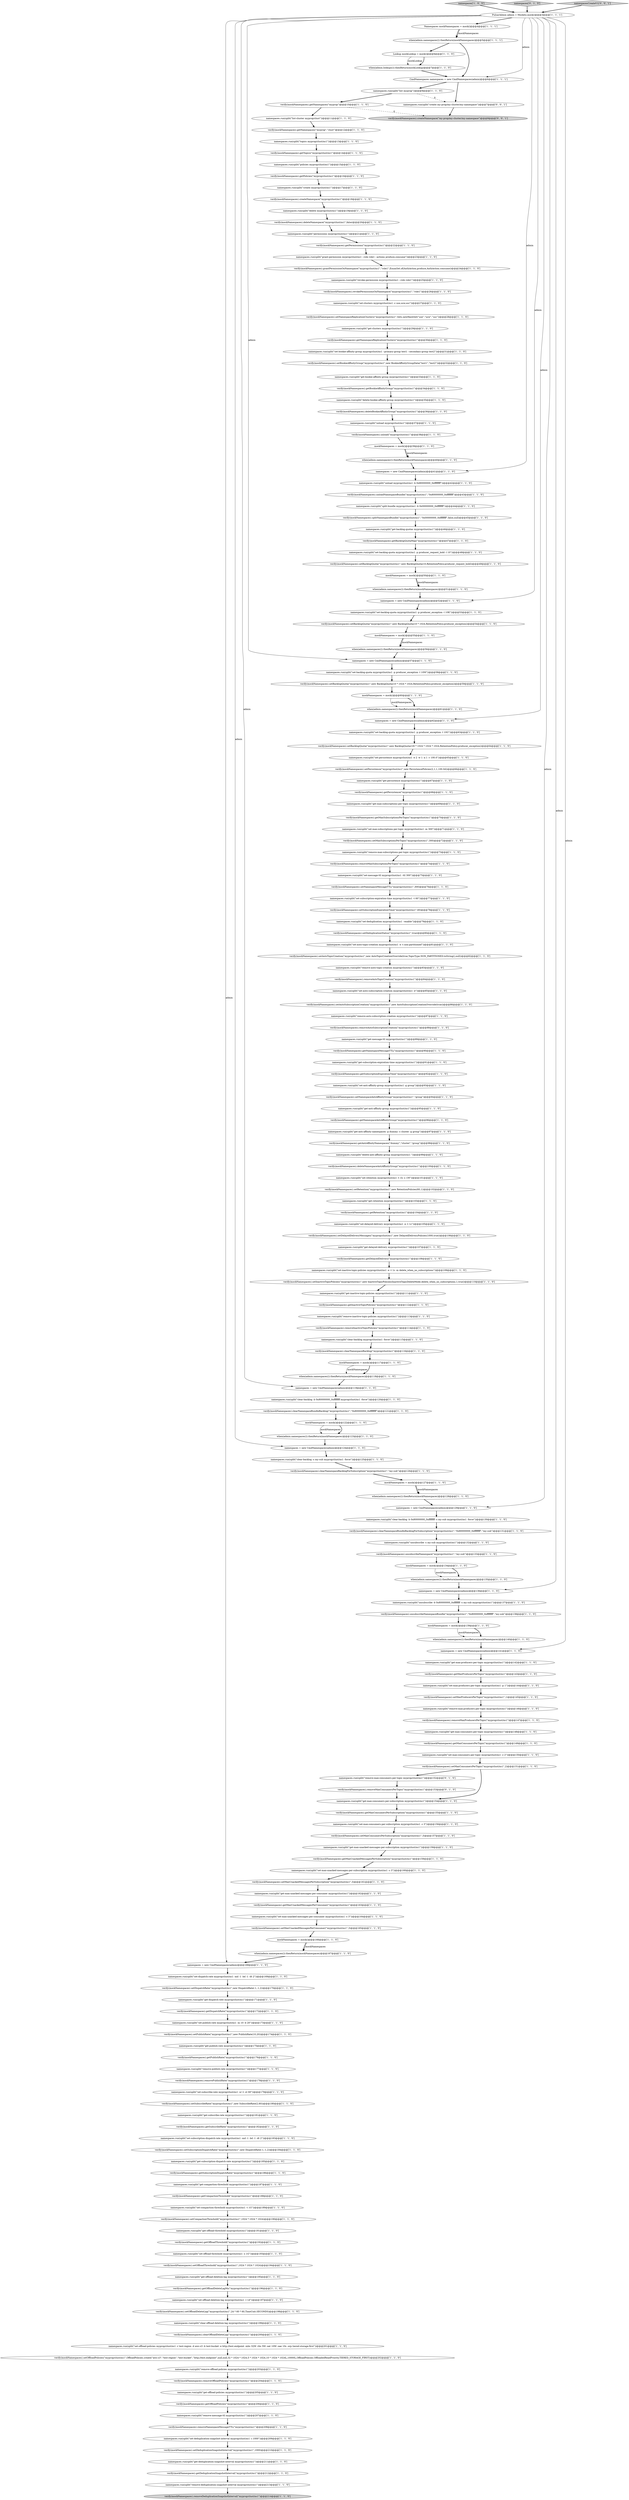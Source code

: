 digraph {
43 [style = filled, label = "verify(mockNamespaces).clearNamespaceBacklog(\"myprop/clust/ns1\")@@@116@@@['1', '1', '0']", fillcolor = white, shape = ellipse image = "AAA0AAABBB1BBB"];
77 [style = filled, label = "verify(mockNamespaces).getPublishRate(\"myprop/clust/ns1\")@@@176@@@['1', '1', '0']", fillcolor = white, shape = ellipse image = "AAA0AAABBB1BBB"];
22 [style = filled, label = "namespaces.run(split(\"get-message-ttl myprop/clust/ns1\"))@@@89@@@['1', '1', '0']", fillcolor = white, shape = ellipse image = "AAA0AAABBB1BBB"];
206 [style = filled, label = "when(admin.namespaces()).thenReturn(mockNamespaces)@@@40@@@['1', '1', '0']", fillcolor = white, shape = ellipse image = "AAA0AAABBB1BBB"];
190 [style = filled, label = "verify(mockNamespaces).setCompactionThreshold(\"myprop/clust/ns1\",1024 * 1024 * 1024)@@@190@@@['1', '1', '0']", fillcolor = white, shape = ellipse image = "AAA0AAABBB1BBB"];
163 [style = filled, label = "verify(mockNamespaces).removeMaxSubscriptionsPerTopic(\"myprop/clust/ns1\")@@@74@@@['1', '1', '0']", fillcolor = white, shape = ellipse image = "AAA0AAABBB1BBB"];
192 [style = filled, label = "verify(mockNamespaces).setSubscribeRate(\"myprop/clust/ns1\",new SubscribeRate(2,60))@@@180@@@['1', '1', '0']", fillcolor = white, shape = ellipse image = "AAA0AAABBB1BBB"];
198 [style = filled, label = "namespaces.run(split(\"unsubscribe -b 0x80000000_0xffffffff -s my-sub myprop/clust/ns1\"))@@@137@@@['1', '1', '0']", fillcolor = white, shape = ellipse image = "AAA0AAABBB1BBB"];
48 [style = filled, label = "verify(mockNamespaces).setMaxConsumersPerTopic(\"myprop/clust/ns1\",2)@@@151@@@['1', '1', '0']", fillcolor = white, shape = ellipse image = "AAA0AAABBB1BBB"];
64 [style = filled, label = "namespaces.run(split(\"set-backlog-quota myprop/clust/ns1 -p producer_exception -l 10G\"))@@@63@@@['1', '1', '0']", fillcolor = white, shape = ellipse image = "AAA0AAABBB1BBB"];
39 [style = filled, label = "namespaces.run(split(\"get-delayed-delivery myprop/clust/ns1\"))@@@107@@@['1', '1', '0']", fillcolor = white, shape = ellipse image = "AAA0AAABBB1BBB"];
91 [style = filled, label = "verify(mockNamespaces).revokePermissionsOnNamespace(\"myprop/clust/ns1\",\"role1\")@@@26@@@['1', '1', '0']", fillcolor = white, shape = ellipse image = "AAA0AAABBB1BBB"];
176 [style = filled, label = "verify(mockNamespaces).setMaxProducersPerTopic(\"myprop/clust/ns1\",1)@@@145@@@['1', '1', '0']", fillcolor = white, shape = ellipse image = "AAA0AAABBB1BBB"];
215 [style = filled, label = "namespaces.run(split(\"create my-prop/my-cluster/my-namespace\"))@@@7@@@['0', '0', '1']", fillcolor = white, shape = ellipse image = "AAA0AAABBB3BBB"];
7 [style = filled, label = "verify(mockNamespaces).getMaxSubscriptionsPerTopic(\"myprop/clust/ns1\")@@@70@@@['1', '1', '0']", fillcolor = white, shape = ellipse image = "AAA0AAABBB1BBB"];
182 [style = filled, label = "verify(mockNamespaces).setMaxSubscriptionsPerTopic(\"myprop/clust/ns1\",300)@@@72@@@['1', '1', '0']", fillcolor = white, shape = ellipse image = "AAA0AAABBB1BBB"];
212 [style = filled, label = "namespaces.run(split(\"remove-max-consumers-per-topic myprop/clust/ns1\"))@@@152@@@['0', '1', '0']", fillcolor = white, shape = ellipse image = "AAA1AAABBB2BBB"];
17 [style = filled, label = "mockNamespaces = mock()@@@134@@@['1', '1', '0']", fillcolor = white, shape = ellipse image = "AAA0AAABBB1BBB"];
24 [style = filled, label = "verify(mockNamespaces).setBacklogQuota(\"myprop/clust/ns1\",new BacklogQuota(10 * 1024 * 1024,RetentionPolicy.producer_exception))@@@59@@@['1', '1', '0']", fillcolor = white, shape = ellipse image = "AAA0AAABBB1BBB"];
121 [style = filled, label = "namespaces.run(split(\"set-max-unacked-messages-per-subscription myprop/clust/ns1 -c 3\"))@@@160@@@['1', '1', '0']", fillcolor = white, shape = ellipse image = "AAA0AAABBB1BBB"];
185 [style = filled, label = "mockNamespaces = mock()@@@127@@@['1', '1', '0']", fillcolor = white, shape = ellipse image = "AAA0AAABBB1BBB"];
143 [style = filled, label = "verify(mockNamespaces).setMaxUnackedMessagesPerSubscription(\"myprop/clust/ns1\",3)@@@161@@@['1', '1', '0']", fillcolor = white, shape = ellipse image = "AAA0AAABBB1BBB"];
178 [style = filled, label = "verify(mockNamespaces).setDeduplicationStatus(\"myprop/clust/ns1\",true)@@@80@@@['1', '1', '0']", fillcolor = white, shape = ellipse image = "AAA0AAABBB1BBB"];
194 [style = filled, label = "namespaces.run(split(\"permissions myprop/clust/ns1\"))@@@21@@@['1', '1', '0']", fillcolor = white, shape = ellipse image = "AAA0AAABBB1BBB"];
33 [style = filled, label = "namespaces.run(split(\"set-backlog-quota myprop/clust/ns1 -p producer_exception -l 10M\"))@@@58@@@['1', '1', '0']", fillcolor = white, shape = ellipse image = "AAA0AAABBB1BBB"];
110 [style = filled, label = "verify(mockNamespaces).clearNamespaceBundleBacklogForSubscription(\"myprop/clust/ns1\",\"0x80000000_0xffffffff\",\"my-sub\")@@@131@@@['1', '1', '0']", fillcolor = white, shape = ellipse image = "AAA0AAABBB1BBB"];
102 [style = filled, label = "verify(mockNamespaces).getNamespaceMessageTTL(\"myprop/clust/ns1\")@@@90@@@['1', '1', '0']", fillcolor = white, shape = ellipse image = "AAA0AAABBB1BBB"];
208 [style = filled, label = "namespaces.run(split(\"get-deduplication-snapshot-interval myprop/clust/ns1\"))@@@211@@@['1', '1', '0']", fillcolor = white, shape = ellipse image = "AAA0AAABBB1BBB"];
44 [style = filled, label = "verify(mockNamespaces).getRetention(\"myprop/clust/ns1\")@@@104@@@['1', '1', '0']", fillcolor = white, shape = ellipse image = "AAA0AAABBB1BBB"];
81 [style = filled, label = "namespaces.run(split(\"set-persistence myprop/clust/ns1 -e 2 -w 1 -a 1 -r 100.0\"))@@@65@@@['1', '1', '0']", fillcolor = white, shape = ellipse image = "AAA0AAABBB1BBB"];
5 [style = filled, label = "namespaces.run(split(\"set-offload-deletion-lag myprop/clust/ns1 -l 1d\"))@@@197@@@['1', '1', '0']", fillcolor = white, shape = ellipse image = "AAA0AAABBB1BBB"];
106 [style = filled, label = "verify(mockNamespaces).setOffloadDeleteLag(\"myprop/clust/ns1\",24 * 60 * 60,TimeUnit.SECONDS)@@@198@@@['1', '1', '0']", fillcolor = white, shape = ellipse image = "AAA0AAABBB1BBB"];
130 [style = filled, label = "namespaces.run(split(\"remove-offload-policies myprop/clust/ns1\"))@@@203@@@['1', '1', '0']", fillcolor = white, shape = ellipse image = "AAA0AAABBB1BBB"];
115 [style = filled, label = "namespaces.run(split(\"get-max-unacked-messages-per-consumer myprop/clust/ns1\"))@@@162@@@['1', '1', '0']", fillcolor = white, shape = ellipse image = "AAA0AAABBB1BBB"];
135 [style = filled, label = "namespaces.run(split(\"get-max-consumers-per-subscription myprop/clust/ns1\"))@@@154@@@['1', '1', '0']", fillcolor = white, shape = ellipse image = "AAA0AAABBB1BBB"];
124 [style = filled, label = "namespaces.run(split(\"get-bookie-affinity-group myprop/clust/ns1\"))@@@33@@@['1', '1', '0']", fillcolor = white, shape = ellipse image = "AAA0AAABBB1BBB"];
92 [style = filled, label = "namespaces.run(split(\"remove-max-subscriptions-per-topic myprop/clust/ns1\"))@@@73@@@['1', '1', '0']", fillcolor = white, shape = ellipse image = "AAA0AAABBB1BBB"];
113 [style = filled, label = "namespaces.run(split(\"delete-anti-affinity-group myprop/clust/ns1 \"))@@@99@@@['1', '1', '0']", fillcolor = white, shape = ellipse image = "AAA0AAABBB1BBB"];
111 [style = filled, label = "verify(mockNamespaces).setDelayedDeliveryMessages(\"myprop/clust/ns1\",new DelayedDeliveryPolicies(1000,true))@@@106@@@['1', '1', '0']", fillcolor = white, shape = ellipse image = "AAA0AAABBB1BBB"];
128 [style = filled, label = "namespaces.run(split(\"set-offload-threshold myprop/clust/ns1 -s 1G\"))@@@193@@@['1', '1', '0']", fillcolor = white, shape = ellipse image = "AAA0AAABBB1BBB"];
168 [style = filled, label = "verify(mockNamespaces).getOffloadDeleteLagMs(\"myprop/clust/ns1\")@@@196@@@['1', '1', '0']", fillcolor = white, shape = ellipse image = "AAA0AAABBB1BBB"];
23 [style = filled, label = "namespaces = new CmdNamespaces(admin)@@@168@@@['1', '1', '0']", fillcolor = white, shape = ellipse image = "AAA0AAABBB1BBB"];
88 [style = filled, label = "namespaces.run(split(\"list myprop\"))@@@9@@@['1', '1', '0']", fillcolor = white, shape = ellipse image = "AAA0AAABBB1BBB"];
103 [style = filled, label = "verify(mockNamespaces).setDeduplicationSnapshotInterval(\"myprop/clust/ns1\",1000)@@@210@@@['1', '1', '0']", fillcolor = white, shape = ellipse image = "AAA0AAABBB1BBB"];
99 [style = filled, label = "namespaces.run(split(\"get-offload-threshold myprop/clust/ns1\"))@@@191@@@['1', '1', '0']", fillcolor = white, shape = ellipse image = "AAA0AAABBB1BBB"];
95 [style = filled, label = "namespaces.run(split(\"set-max-consumers-per-topic myprop/clust/ns1 -c 2\"))@@@150@@@['1', '1', '0']", fillcolor = white, shape = ellipse image = "AAA0AAABBB1BBB"];
62 [style = filled, label = "when(admin.namespaces()).thenReturn(mockNamespaces)@@@128@@@['1', '1', '0']", fillcolor = white, shape = ellipse image = "AAA0AAABBB1BBB"];
203 [style = filled, label = "namespaces['1', '0', '0']", fillcolor = lightgray, shape = diamond image = "AAA0AAABBB1BBB"];
151 [style = filled, label = "when(admin.namespaces()).thenReturn(mockNamespaces)@@@135@@@['1', '1', '0']", fillcolor = white, shape = ellipse image = "AAA0AAABBB1BBB"];
67 [style = filled, label = "namespaces.run(split(\"get-publish-rate myprop/clust/ns1\"))@@@175@@@['1', '1', '0']", fillcolor = white, shape = ellipse image = "AAA0AAABBB1BBB"];
34 [style = filled, label = "mockNamespaces = mock()@@@166@@@['1', '1', '0']", fillcolor = white, shape = ellipse image = "AAA0AAABBB1BBB"];
97 [style = filled, label = "namespaces.run(split(\"list-cluster myprop/clust\"))@@@11@@@['1', '1', '0']", fillcolor = white, shape = ellipse image = "AAA0AAABBB1BBB"];
193 [style = filled, label = "when(admin.namespaces()).thenReturn(mockNamespaces)@@@5@@@['1', '1', '1']", fillcolor = white, shape = ellipse image = "AAA0AAABBB1BBB"];
166 [style = filled, label = "namespaces.run(split(\"clear-backlog -s my-sub myprop/clust/ns1 -force\"))@@@125@@@['1', '1', '0']", fillcolor = white, shape = ellipse image = "AAA0AAABBB1BBB"];
184 [style = filled, label = "namespaces = new CmdNamespaces(admin)@@@136@@@['1', '1', '0']", fillcolor = white, shape = ellipse image = "AAA0AAABBB1BBB"];
112 [style = filled, label = "verify(mockNamespaces).getMaxConsumersPerSubscription(\"myprop/clust/ns1\")@@@155@@@['1', '1', '0']", fillcolor = white, shape = ellipse image = "AAA0AAABBB1BBB"];
164 [style = filled, label = "mockNamespaces = mock()@@@55@@@['1', '1', '0']", fillcolor = white, shape = ellipse image = "AAA0AAABBB1BBB"];
139 [style = filled, label = "namespaces = new CmdNamespaces(admin)@@@62@@@['1', '1', '0']", fillcolor = white, shape = ellipse image = "AAA0AAABBB1BBB"];
26 [style = filled, label = "namespaces.run(split(\"set-compaction-threshold myprop/clust/ns1 -t 1G\"))@@@189@@@['1', '1', '0']", fillcolor = white, shape = ellipse image = "AAA0AAABBB1BBB"];
156 [style = filled, label = "namespaces.run(split(\"remove-auto-topic-creation myprop/clust/ns1\"))@@@83@@@['1', '1', '0']", fillcolor = white, shape = ellipse image = "AAA0AAABBB1BBB"];
183 [style = filled, label = "verify(mockNamespaces).getSubscriptionDispatchRate(\"myprop/clust/ns1\")@@@186@@@['1', '1', '0']", fillcolor = white, shape = ellipse image = "AAA0AAABBB1BBB"];
167 [style = filled, label = "verify(mockNamespaces).removePublishRate(\"myprop/clust/ns1\")@@@178@@@['1', '1', '0']", fillcolor = white, shape = ellipse image = "AAA0AAABBB1BBB"];
199 [style = filled, label = "namespaces.run(split(\"get-max-producers-per-topic myprop/clust/ns1\"))@@@142@@@['1', '1', '0']", fillcolor = white, shape = ellipse image = "AAA0AAABBB1BBB"];
6 [style = filled, label = "namespaces.run(split(\"remove-inactive-topic-policies myprop/clust/ns1\"))@@@113@@@['1', '1', '0']", fillcolor = white, shape = ellipse image = "AAA0AAABBB1BBB"];
37 [style = filled, label = "when(admin.lookups()).thenReturn(mockLookup)@@@7@@@['1', '1', '0']", fillcolor = white, shape = ellipse image = "AAA0AAABBB1BBB"];
209 [style = filled, label = "namespaces.run(split(\"get-anti-affinity-group myprop/clust/ns1\"))@@@95@@@['1', '1', '0']", fillcolor = white, shape = ellipse image = "AAA0AAABBB1BBB"];
13 [style = filled, label = "verify(mockNamespaces).removeInactiveTopicPolicies(\"myprop/clust/ns1\")@@@114@@@['1', '1', '0']", fillcolor = white, shape = ellipse image = "AAA0AAABBB1BBB"];
85 [style = filled, label = "verify(mockNamespaces).getNamespaceReplicationClusters(\"myprop/clust/ns1\")@@@30@@@['1', '1', '0']", fillcolor = white, shape = ellipse image = "AAA0AAABBB1BBB"];
49 [style = filled, label = "verify(mockNamespaces).setNamespaceMessageTTL(\"myprop/clust/ns1\",300)@@@76@@@['1', '1', '0']", fillcolor = white, shape = ellipse image = "AAA0AAABBB1BBB"];
145 [style = filled, label = "namespaces.run(split(\"remove-publish-rate myprop/clust/ns1\"))@@@177@@@['1', '1', '0']", fillcolor = white, shape = ellipse image = "AAA0AAABBB1BBB"];
214 [style = filled, label = "verify(mockNamespaces).createNamespace(\"my-prop/my-cluster/my-namespace\")@@@8@@@['0', '0', '1']", fillcolor = lightgray, shape = ellipse image = "AAA0AAABBB3BBB"];
150 [style = filled, label = "verify(mockNamespaces).setAutoSubscriptionCreation(\"myprop/clust/ns1\",new AutoSubscriptionCreationOverride(true))@@@86@@@['1', '1', '0']", fillcolor = white, shape = ellipse image = "AAA0AAABBB1BBB"];
154 [style = filled, label = "namespaces.run(split(\"get-anti-affinity-namespaces -p dummy -c cluster -g group\"))@@@97@@@['1', '1', '0']", fillcolor = white, shape = ellipse image = "AAA0AAABBB1BBB"];
69 [style = filled, label = "namespaces = new CmdNamespaces(admin)@@@141@@@['1', '1', '0']", fillcolor = white, shape = ellipse image = "AAA0AAABBB1BBB"];
42 [style = filled, label = "verify(mockNamespaces).unload(\"myprop/clust/ns1\")@@@38@@@['1', '1', '0']", fillcolor = white, shape = ellipse image = "AAA0AAABBB1BBB"];
158 [style = filled, label = "namespaces.run(split(\"topics myprop/clust/ns1\"))@@@13@@@['1', '1', '0']", fillcolor = white, shape = ellipse image = "AAA0AAABBB1BBB"];
15 [style = filled, label = "namespaces.run(split(\"get-clusters myprop/clust/ns1\"))@@@29@@@['1', '1', '0']", fillcolor = white, shape = ellipse image = "AAA0AAABBB1BBB"];
129 [style = filled, label = "namespaces.run(split(\"get-subscription-dispatch-rate myprop/clust/ns1\"))@@@185@@@['1', '1', '0']", fillcolor = white, shape = ellipse image = "AAA0AAABBB1BBB"];
3 [style = filled, label = "verify(mockNamespaces).setBacklogQuota(\"myprop/clust/ns1\",new BacklogQuota(10,RetentionPolicy.producer_request_hold))@@@49@@@['1', '1', '0']", fillcolor = white, shape = ellipse image = "AAA0AAABBB1BBB"];
60 [style = filled, label = "namespaces = new CmdNamespaces(admin)@@@124@@@['1', '1', '0']", fillcolor = white, shape = ellipse image = "AAA0AAABBB1BBB"];
61 [style = filled, label = "namespaces.run(split(\"get-max-unacked-messages-per-subscription myprop/clust/ns1\"))@@@158@@@['1', '1', '0']", fillcolor = white, shape = ellipse image = "AAA0AAABBB1BBB"];
160 [style = filled, label = "namespaces.run(split(\"set-max-producers-per-topic myprop/clust/ns1 -p 1\"))@@@144@@@['1', '1', '0']", fillcolor = white, shape = ellipse image = "AAA0AAABBB1BBB"];
46 [style = filled, label = "verify(mockNamespaces).getDispatchRate(\"myprop/clust/ns1\")@@@172@@@['1', '1', '0']", fillcolor = white, shape = ellipse image = "AAA0AAABBB1BBB"];
201 [style = filled, label = "verify(mockNamespaces).unsubscribeNamespaceBundle(\"myprop/clust/ns1\",\"0x80000000_0xffffffff\",\"my-sub\")@@@138@@@['1', '1', '0']", fillcolor = white, shape = ellipse image = "AAA0AAABBB1BBB"];
30 [style = filled, label = "namespaces.run(split(\"set-max-subscriptions-per-topic myprop/clust/ns1 -m 300\"))@@@71@@@['1', '1', '0']", fillcolor = white, shape = ellipse image = "AAA0AAABBB1BBB"];
179 [style = filled, label = "namespaces.run(split(\"set-clusters myprop/clust/ns1 -c use,usw,usc\"))@@@27@@@['1', '1', '0']", fillcolor = white, shape = ellipse image = "AAA0AAABBB1BBB"];
35 [style = filled, label = "namespaces.run(split(\"get-persistence myprop/clust/ns1\"))@@@67@@@['1', '1', '0']", fillcolor = white, shape = ellipse image = "AAA0AAABBB1BBB"];
189 [style = filled, label = "verify(mockNamespaces).setMaxConsumersPerSubscription(\"myprop/clust/ns1\",3)@@@157@@@['1', '1', '0']", fillcolor = white, shape = ellipse image = "AAA0AAABBB1BBB"];
27 [style = filled, label = "verify(mockNamespaces).getMaxUnackedMessagesPerConsumer(\"myprop/clust/ns1\")@@@163@@@['1', '1', '0']", fillcolor = white, shape = ellipse image = "AAA0AAABBB1BBB"];
94 [style = filled, label = "verify(mockNamespaces).setNamespaceAntiAffinityGroup(\"myprop/clust/ns1\",\"group\")@@@94@@@['1', '1', '0']", fillcolor = white, shape = ellipse image = "AAA0AAABBB1BBB"];
41 [style = filled, label = "when(admin.namespaces()).thenReturn(mockNamespaces)@@@51@@@['1', '1', '0']", fillcolor = white, shape = ellipse image = "AAA0AAABBB1BBB"];
107 [style = filled, label = "namespaces.run(split(\"set-offload-policies myprop/clust/ns1 -r test-region -d aws-s3 -b test-bucket -e http://test.endpoint -mbs 32M -rbs 5M -oat 10M -oae 10s -orp tiered-storage-first\"))@@@201@@@['1', '1', '0']", fillcolor = white, shape = ellipse image = "AAA0AAABBB1BBB"];
56 [style = filled, label = "Lookup mockLookup = mock()@@@6@@@['1', '1', '0']", fillcolor = white, shape = ellipse image = "AAA0AAABBB1BBB"];
98 [style = filled, label = "namespaces.run(split(\"get-subscription-expiration-time myprop/clust/ns1\"))@@@91@@@['1', '1', '0']", fillcolor = white, shape = ellipse image = "AAA0AAABBB1BBB"];
207 [style = filled, label = "mockNamespaces = mock()@@@60@@@['1', '1', '0']", fillcolor = white, shape = ellipse image = "AAA0AAABBB1BBB"];
78 [style = filled, label = "namespaces = new CmdNamespaces(admin)@@@129@@@['1', '1', '0']", fillcolor = white, shape = ellipse image = "AAA0AAABBB1BBB"];
36 [style = filled, label = "verify(mockNamespaces).setBacklogQuota(\"myprop/clust/ns1\",new BacklogQuota(10l * 1024 * 1024 * 1024,RetentionPolicy.producer_exception))@@@64@@@['1', '1', '0']", fillcolor = white, shape = ellipse image = "AAA0AAABBB1BBB"];
51 [style = filled, label = "when(admin.namespaces()).thenReturn(mockNamespaces)@@@61@@@['1', '1', '0']", fillcolor = white, shape = ellipse image = "AAA0AAABBB1BBB"];
84 [style = filled, label = "verify(mockNamespaces).setSubscriptionExpirationTime(\"myprop/clust/ns1\",60)@@@78@@@['1', '1', '0']", fillcolor = white, shape = ellipse image = "AAA0AAABBB1BBB"];
172 [style = filled, label = "namespaces.run(split(\"delete-bookie-affinity-group myprop/clust/ns1\"))@@@35@@@['1', '1', '0']", fillcolor = white, shape = ellipse image = "AAA0AAABBB1BBB"];
0 [style = filled, label = "namespaces = new CmdNamespaces(admin)@@@52@@@['1', '1', '0']", fillcolor = white, shape = ellipse image = "AAA0AAABBB1BBB"];
1 [style = filled, label = "namespaces.run(split(\"set-delayed-delivery myprop/clust/ns1 -e -t 1s\"))@@@105@@@['1', '1', '0']", fillcolor = white, shape = ellipse image = "AAA0AAABBB1BBB"];
50 [style = filled, label = "namespaces.run(split(\"set-subscribe-rate myprop/clust/ns1 -sr 2 -st 60\"))@@@179@@@['1', '1', '0']", fillcolor = white, shape = ellipse image = "AAA0AAABBB1BBB"];
79 [style = filled, label = "when(admin.namespaces()).thenReturn(mockNamespaces)@@@140@@@['1', '1', '0']", fillcolor = white, shape = ellipse image = "AAA0AAABBB1BBB"];
86 [style = filled, label = "namespaces.run(split(\"remove-auto-subscription-creation myprop/clust/ns1\"))@@@87@@@['1', '1', '0']", fillcolor = white, shape = ellipse image = "AAA0AAABBB1BBB"];
10 [style = filled, label = "verify(mockNamespaces).getSubscribeRate(\"myprop/clust/ns1\")@@@182@@@['1', '1', '0']", fillcolor = white, shape = ellipse image = "AAA0AAABBB1BBB"];
63 [style = filled, label = "verify(mockNamespaces).setBookieAffinityGroup(\"myprop/clust/ns1\",new BookieAffinityGroupData(\"test1\",\"test2\"))@@@32@@@['1', '1', '0']", fillcolor = white, shape = ellipse image = "AAA0AAABBB1BBB"];
122 [style = filled, label = "verify(mockNamespaces).setInactiveTopicPolicies(\"myprop/clust/ns1\",new InactiveTopicPolicies(InactiveTopicDeleteMode.delete_when_no_subscriptions,1,true))@@@110@@@['1', '1', '0']", fillcolor = white, shape = ellipse image = "AAA0AAABBB1BBB"];
126 [style = filled, label = "namespaces.run(split(\"clear-backlog -b 0x80000000_0xffffffff myprop/clust/ns1 -force\"))@@@120@@@['1', '1', '0']", fillcolor = white, shape = ellipse image = "AAA0AAABBB1BBB"];
25 [style = filled, label = "verify(mockNamespaces).setBacklogQuota(\"myprop/clust/ns1\",new BacklogQuota(10 * 1024,RetentionPolicy.producer_exception))@@@54@@@['1', '1', '0']", fillcolor = white, shape = ellipse image = "AAA0AAABBB1BBB"];
68 [style = filled, label = "namespaces.run(split(\"unload myprop/clust/ns1\"))@@@37@@@['1', '1', '0']", fillcolor = white, shape = ellipse image = "AAA0AAABBB1BBB"];
174 [style = filled, label = "mockNamespaces = mock()@@@139@@@['1', '1', '0']", fillcolor = white, shape = ellipse image = "AAA0AAABBB1BBB"];
161 [style = filled, label = "namespaces.run(split(\"get-offload-policies myprop/clust/ns1\"))@@@205@@@['1', '1', '0']", fillcolor = white, shape = ellipse image = "AAA0AAABBB1BBB"];
144 [style = filled, label = "verify(mockNamespaces).getMaxConsumersPerTopic(\"myprop/clust/ns1\")@@@149@@@['1', '1', '0']", fillcolor = white, shape = ellipse image = "AAA0AAABBB1BBB"];
188 [style = filled, label = "namespaces.run(split(\"get-offload-deletion-lag myprop/clust/ns1\"))@@@195@@@['1', '1', '0']", fillcolor = white, shape = ellipse image = "AAA0AAABBB1BBB"];
76 [style = filled, label = "namespaces.run(split(\"get-dispatch-rate myprop/clust/ns1\"))@@@171@@@['1', '1', '0']", fillcolor = white, shape = ellipse image = "AAA0AAABBB1BBB"];
202 [style = filled, label = "PulsarAdmin admin = Mockito.mock()@@@3@@@['1', '1', '1']", fillcolor = white, shape = ellipse image = "AAA0AAABBB1BBB"];
120 [style = filled, label = "namespaces.run(split(\"clear-backlog myprop/clust/ns1 -force\"))@@@115@@@['1', '1', '0']", fillcolor = white, shape = ellipse image = "AAA0AAABBB1BBB"];
105 [style = filled, label = "verify(mockNamespaces).setAutoTopicCreation(\"myprop/clust/ns1\",new AutoTopicCreationOverride(true,TopicType.NON_PARTITIONED.toString(),null))@@@82@@@['1', '1', '0']", fillcolor = white, shape = ellipse image = "AAA0AAABBB1BBB"];
137 [style = filled, label = "namespaces.run(split(\"set-backlog-quota myprop/clust/ns1 -p producer_exception -l 10K\"))@@@53@@@['1', '1', '0']", fillcolor = white, shape = ellipse image = "AAA0AAABBB1BBB"];
162 [style = filled, label = "namespaces.run(split(\"split-bundle myprop/clust/ns1 -b 0x00000000_0xffffffff\"))@@@44@@@['1', '1', '0']", fillcolor = white, shape = ellipse image = "AAA0AAABBB1BBB"];
45 [style = filled, label = "namespaces.run(split(\"set-publish-rate myprop/clust/ns1 -m 10 -b 20\"))@@@173@@@['1', '1', '0']", fillcolor = white, shape = ellipse image = "AAA0AAABBB1BBB"];
89 [style = filled, label = "verify(mockNamespaces).getBookieAffinityGroup(\"myprop/clust/ns1\")@@@34@@@['1', '1', '0']", fillcolor = white, shape = ellipse image = "AAA0AAABBB1BBB"];
153 [style = filled, label = "namespaces.run(split(\"get-backlog-quotas myprop/clust/ns1\"))@@@46@@@['1', '1', '0']", fillcolor = white, shape = ellipse image = "AAA0AAABBB1BBB"];
211 [style = filled, label = "namespaces['0', '1', '0']", fillcolor = lightgray, shape = diamond image = "AAA0AAABBB2BBB"];
127 [style = filled, label = "verify(mockNamespaces).getPolicies(\"myprop/clust/ns1\")@@@16@@@['1', '1', '0']", fillcolor = white, shape = ellipse image = "AAA0AAABBB1BBB"];
173 [style = filled, label = "verify(mockNamespaces).clearNamespaceBundleBacklog(\"myprop/clust/ns1\",\"0x80000000_0xffffffff\")@@@121@@@['1', '1', '0']", fillcolor = white, shape = ellipse image = "AAA0AAABBB1BBB"];
147 [style = filled, label = "verify(mockNamespaces).deleteBookieAffinityGroup(\"myprop/clust/ns1\")@@@36@@@['1', '1', '0']", fillcolor = white, shape = ellipse image = "AAA0AAABBB1BBB"];
65 [style = filled, label = "verify(mockNamespaces).removeOffloadPolicies(\"myprop/clust/ns1\")@@@204@@@['1', '1', '0']", fillcolor = white, shape = ellipse image = "AAA0AAABBB1BBB"];
148 [style = filled, label = "namespaces.run(split(\"set-retention myprop/clust/ns1 -t 1h -s 1M\"))@@@101@@@['1', '1', '0']", fillcolor = white, shape = ellipse image = "AAA0AAABBB1BBB"];
204 [style = filled, label = "verify(mockNamespaces).setPersistence(\"myprop/clust/ns1\",new PersistencePolicies(2,1,1,100.0d))@@@66@@@['1', '1', '0']", fillcolor = white, shape = ellipse image = "AAA0AAABBB1BBB"];
187 [style = filled, label = "verify(mockNamespaces).setDispatchRate(\"myprop/clust/ns1\",new DispatchRate(-1,-1,2))@@@170@@@['1', '1', '0']", fillcolor = white, shape = ellipse image = "AAA0AAABBB1BBB"];
4 [style = filled, label = "when(admin.namespaces()).thenReturn(mockNamespaces)@@@123@@@['1', '1', '0']", fillcolor = white, shape = ellipse image = "AAA0AAABBB1BBB"];
32 [style = filled, label = "verify(mockNamespaces).setOffloadPolicies(\"myprop/clust/ns1\",OffloadPolicies.create(\"aws-s3\",\"test-region\",\"test-bucket\",\"http://test.endpoint\",null,null,32 * 1024 * 1024,5 * 1024 * 1024,10 * 1024 * 1024L,10000L,OffloadPolicies.OffloadedReadPriority.TIERED_STORAGE_FIRST))@@@202@@@['1', '1', '0']", fillcolor = white, shape = ellipse image = "AAA0AAABBB1BBB"];
146 [style = filled, label = "verify(mockNamespaces).getMaxUnackedMessagesPerSubscription(\"myprop/clust/ns1\")@@@159@@@['1', '1', '0']", fillcolor = white, shape = ellipse image = "AAA0AAABBB1BBB"];
29 [style = filled, label = "namespaces.run(split(\"policies myprop/clust/ns1\"))@@@15@@@['1', '1', '0']", fillcolor = white, shape = ellipse image = "AAA0AAABBB1BBB"];
54 [style = filled, label = "verify(mockNamespaces).getOffloadPolicies(\"myprop/clust/ns1\")@@@206@@@['1', '1', '0']", fillcolor = white, shape = ellipse image = "AAA0AAABBB1BBB"];
40 [style = filled, label = "namespaces.run(split(\"set-bookie-affinity-group myprop/clust/ns1 --primary-group test1 --secondary-group test2\"))@@@31@@@['1', '1', '0']", fillcolor = white, shape = ellipse image = "AAA0AAABBB1BBB"];
142 [style = filled, label = "verify(mockNamespaces).getAntiAffinityNamespaces(\"dummy\",\"cluster\",\"group\")@@@98@@@['1', '1', '0']", fillcolor = white, shape = ellipse image = "AAA0AAABBB1BBB"];
195 [style = filled, label = "namespaces.run(split(\"remove-message-ttl myprop/clust/ns1\"))@@@207@@@['1', '1', '0']", fillcolor = white, shape = ellipse image = "AAA0AAABBB1BBB"];
93 [style = filled, label = "namespaces.run(split(\"remove-deduplication-snapshot-interval myprop/clust/ns1\"))@@@213@@@['1', '1', '0']", fillcolor = white, shape = ellipse image = "AAA0AAABBB1BBB"];
152 [style = filled, label = "verify(mockNamespaces).getNamespaces(\"myprop\",\"clust\")@@@12@@@['1', '1', '0']", fillcolor = white, shape = ellipse image = "AAA0AAABBB1BBB"];
170 [style = filled, label = "namespaces.run(split(\"set-deduplication myprop/clust/ns1 --enable\"))@@@79@@@['1', '1', '0']", fillcolor = white, shape = ellipse image = "AAA0AAABBB1BBB"];
155 [style = filled, label = "namespaces = new CmdNamespaces(admin)@@@57@@@['1', '1', '0']", fillcolor = white, shape = ellipse image = "AAA0AAABBB1BBB"];
28 [style = filled, label = "verify(mockNamespaces).getNamespaceAntiAffinityGroup(\"myprop/clust/ns1\")@@@96@@@['1', '1', '0']", fillcolor = white, shape = ellipse image = "AAA0AAABBB1BBB"];
38 [style = filled, label = "verify(mockNamespaces).unsubscribeNamespace(\"myprop/clust/ns1\",\"my-sub\")@@@133@@@['1', '1', '0']", fillcolor = white, shape = ellipse image = "AAA0AAABBB1BBB"];
169 [style = filled, label = "namespaces.run(split(\"set-backlog-quota myprop/clust/ns1 -p producer_request_hold -l 10\"))@@@48@@@['1', '1', '0']", fillcolor = white, shape = ellipse image = "AAA0AAABBB1BBB"];
205 [style = filled, label = "namespaces.run(split(\"set-deduplication-snapshot-interval myprop/clust/ns1 -i 1000\"))@@@209@@@['1', '1', '0']", fillcolor = white, shape = ellipse image = "AAA0AAABBB1BBB"];
71 [style = filled, label = "when(admin.namespaces()).thenReturn(mockNamespaces)@@@167@@@['1', '1', '0']", fillcolor = white, shape = ellipse image = "AAA0AAABBB1BBB"];
133 [style = filled, label = "verify(mockNamespaces).createNamespace(\"myprop/clust/ns1\")@@@18@@@['1', '1', '0']", fillcolor = white, shape = ellipse image = "AAA0AAABBB1BBB"];
132 [style = filled, label = "namespaces.run(split(\"set-anti-affinity-group myprop/clust/ns1 -g group\"))@@@93@@@['1', '1', '0']", fillcolor = white, shape = ellipse image = "AAA0AAABBB1BBB"];
118 [style = filled, label = "namespaces.run(split(\"set-inactive-topic-policies myprop/clust/ns1 -e -t 1s -m delete_when_no_subscriptions\"))@@@109@@@['1', '1', '0']", fillcolor = white, shape = ellipse image = "AAA0AAABBB1BBB"];
141 [style = filled, label = "verify(mockNamespaces).getNamespaces(\"myprop\")@@@10@@@['1', '1', '0']", fillcolor = white, shape = ellipse image = "AAA0AAABBB1BBB"];
11 [style = filled, label = "verify(mockNamespaces).removeDeduplicationSnapshotInterval(\"myprop/clust/ns1\")@@@214@@@['1', '1', '0']", fillcolor = lightgray, shape = ellipse image = "AAA0AAABBB1BBB"];
52 [style = filled, label = "verify(mockNamespaces).removeAutoTopicCreation(\"myprop/clust/ns1\")@@@84@@@['1', '1', '0']", fillcolor = white, shape = ellipse image = "AAA0AAABBB1BBB"];
157 [style = filled, label = "verify(mockNamespaces).removeAutoSubscriptionCreation(\"myprop/clust/ns1\")@@@88@@@['1', '1', '0']", fillcolor = white, shape = ellipse image = "AAA0AAABBB1BBB"];
131 [style = filled, label = "namespaces.run(split(\"set-auto-topic-creation myprop/clust/ns1 -e -t non-partitioned\"))@@@81@@@['1', '1', '0']", fillcolor = white, shape = ellipse image = "AAA0AAABBB1BBB"];
55 [style = filled, label = "CmdNamespaces namespaces = new CmdNamespaces(admin)@@@6@@@['1', '1', '1']", fillcolor = white, shape = ellipse image = "AAA0AAABBB1BBB"];
165 [style = filled, label = "verify(mockNamespaces).getSubscriptionExpirationTime(\"myprop/clust/ns1\")@@@92@@@['1', '1', '0']", fillcolor = white, shape = ellipse image = "AAA0AAABBB1BBB"];
175 [style = filled, label = "namespaces.run(split(\"grant-permission myprop/clust/ns1 --role role1 --actions produce,consume\"))@@@23@@@['1', '1', '0']", fillcolor = white, shape = ellipse image = "AAA0AAABBB1BBB"];
180 [style = filled, label = "when(admin.namespaces()).thenReturn(mockNamespaces)@@@118@@@['1', '1', '0']", fillcolor = white, shape = ellipse image = "AAA0AAABBB1BBB"];
83 [style = filled, label = "verify(mockNamespaces).setNamespaceReplicationClusters(\"myprop/clust/ns1\",Sets.newHashSet(\"use\",\"usw\",\"usc\"))@@@28@@@['1', '1', '0']", fillcolor = white, shape = ellipse image = "AAA0AAABBB1BBB"];
82 [style = filled, label = "namespaces.run(split(\"delete myprop/clust/ns1\"))@@@19@@@['1', '1', '0']", fillcolor = white, shape = ellipse image = "AAA0AAABBB1BBB"];
136 [style = filled, label = "verify(mockNamespaces).getPermissions(\"myprop/clust/ns1\")@@@22@@@['1', '1', '0']", fillcolor = white, shape = ellipse image = "AAA0AAABBB1BBB"];
181 [style = filled, label = "namespaces.run(split(\"get-subscribe-rate myprop/clust/ns1\"))@@@181@@@['1', '1', '0']", fillcolor = white, shape = ellipse image = "AAA0AAABBB1BBB"];
20 [style = filled, label = "verify(mockNamespaces).unloadNamespaceBundle(\"myprop/clust/ns1\",\"0x80000000_0xffffffff\")@@@43@@@['1', '1', '0']", fillcolor = white, shape = ellipse image = "AAA0AAABBB1BBB"];
108 [style = filled, label = "namespaces.run(split(\"create myprop/clust/ns1\"))@@@17@@@['1', '1', '0']", fillcolor = white, shape = ellipse image = "AAA0AAABBB1BBB"];
114 [style = filled, label = "mockNamespaces = mock()@@@50@@@['1', '1', '0']", fillcolor = white, shape = ellipse image = "AAA0AAABBB1BBB"];
117 [style = filled, label = "verify(mockNamespaces).setMaxUnackedMessagesPerConsumer(\"myprop/clust/ns1\",3)@@@165@@@['1', '1', '0']", fillcolor = white, shape = ellipse image = "AAA0AAABBB1BBB"];
116 [style = filled, label = "verify(mockNamespaces).clearOffloadDeleteLag(\"myprop/clust/ns1\")@@@200@@@['1', '1', '0']", fillcolor = white, shape = ellipse image = "AAA0AAABBB1BBB"];
177 [style = filled, label = "mockNamespaces = mock()@@@39@@@['1', '1', '0']", fillcolor = white, shape = ellipse image = "AAA0AAABBB1BBB"];
72 [style = filled, label = "verify(mockNamespaces).getCompactionThreshold(\"myprop/clust/ns1\")@@@188@@@['1', '1', '0']", fillcolor = white, shape = ellipse image = "AAA0AAABBB1BBB"];
109 [style = filled, label = "verify(mockNamespaces).getPersistence(\"myprop/clust/ns1\")@@@68@@@['1', '1', '0']", fillcolor = white, shape = ellipse image = "AAA0AAABBB1BBB"];
66 [style = filled, label = "verify(mockNamespaces).getBacklogQuotaMap(\"myprop/clust/ns1\")@@@47@@@['1', '1', '0']", fillcolor = white, shape = ellipse image = "AAA0AAABBB1BBB"];
70 [style = filled, label = "namespaces.run(split(\"clear-offload-deletion-lag myprop/clust/ns1\"))@@@199@@@['1', '1', '0']", fillcolor = white, shape = ellipse image = "AAA0AAABBB1BBB"];
100 [style = filled, label = "namespaces = new CmdNamespaces(admin)@@@41@@@['1', '1', '0']", fillcolor = white, shape = ellipse image = "AAA0AAABBB1BBB"];
80 [style = filled, label = "verify(mockNamespaces).getDelayedDelivery(\"myprop/clust/ns1\")@@@108@@@['1', '1', '0']", fillcolor = white, shape = ellipse image = "AAA0AAABBB1BBB"];
2 [style = filled, label = "namespaces.run(split(\"set-subscription-dispatch-rate myprop/clust/ns1 -md -1 -bd -1 -dt 2\"))@@@183@@@['1', '1', '0']", fillcolor = white, shape = ellipse image = "AAA0AAABBB1BBB"];
31 [style = filled, label = "namespaces.run(split(\"clear-backlog -b 0x80000000_0xffffffff -s my-sub myprop/clust/ns1 -force\"))@@@130@@@['1', '1', '0']", fillcolor = white, shape = ellipse image = "AAA0AAABBB1BBB"];
74 [style = filled, label = "verify(mockNamespaces).grantPermissionOnNamespace(\"myprop/clust/ns1\",\"role1\",EnumSet.of(AuthAction.produce,AuthAction.consume))@@@24@@@['1', '1', '0']", fillcolor = white, shape = ellipse image = "AAA0AAABBB1BBB"];
159 [style = filled, label = "verify(mockNamespaces).setOffloadThreshold(\"myprop/clust/ns1\",1024 * 1024 * 1024)@@@194@@@['1', '1', '0']", fillcolor = white, shape = ellipse image = "AAA0AAABBB1BBB"];
87 [style = filled, label = "verify(mockNamespaces).setRetention(\"myprop/clust/ns1\",new RetentionPolicies(60,1))@@@102@@@['1', '1', '0']", fillcolor = white, shape = ellipse image = "AAA0AAABBB1BBB"];
123 [style = filled, label = "verify(mockNamespaces).clearNamespaceBacklogForSubscription(\"myprop/clust/ns1\",\"my-sub\")@@@126@@@['1', '1', '0']", fillcolor = white, shape = ellipse image = "AAA0AAABBB1BBB"];
210 [style = filled, label = "namespaces.run(split(\"set-subscription-expiration-time myprop/clust/ns1 -t 60\"))@@@77@@@['1', '1', '0']", fillcolor = white, shape = ellipse image = "AAA0AAABBB1BBB"];
101 [style = filled, label = "namespaces.run(split(\"unload myprop/clust/ns1 -b 0x80000000_0xffffffff\"))@@@42@@@['1', '1', '0']", fillcolor = white, shape = ellipse image = "AAA0AAABBB1BBB"];
96 [style = filled, label = "verify(mockNamespaces).setSubscriptionDispatchRate(\"myprop/clust/ns1\",new DispatchRate(-1,-1,2))@@@184@@@['1', '1', '0']", fillcolor = white, shape = ellipse image = "AAA0AAABBB1BBB"];
59 [style = filled, label = "verify(mockNamespaces).removeNamespaceMessageTTL(\"myprop/clust/ns1\")@@@208@@@['1', '1', '0']", fillcolor = white, shape = ellipse image = "AAA0AAABBB1BBB"];
134 [style = filled, label = "when(admin.namespaces()).thenReturn(mockNamespaces)@@@56@@@['1', '1', '0']", fillcolor = white, shape = ellipse image = "AAA0AAABBB1BBB"];
171 [style = filled, label = "verify(mockNamespaces).getTopics(\"myprop/clust/ns1\")@@@14@@@['1', '1', '0']", fillcolor = white, shape = ellipse image = "AAA0AAABBB1BBB"];
197 [style = filled, label = "namespaces.run(split(\"set-max-consumers-per-subscription myprop/clust/ns1 -c 3\"))@@@156@@@['1', '1', '0']", fillcolor = white, shape = ellipse image = "AAA0AAABBB1BBB"];
12 [style = filled, label = "namespaces.run(split(\"get-max-subscriptions-per-topic myprop/clust/ns1\"))@@@69@@@['1', '1', '0']", fillcolor = white, shape = ellipse image = "AAA0AAABBB1BBB"];
119 [style = filled, label = "mockNamespaces = mock()@@@117@@@['1', '1', '0']", fillcolor = white, shape = ellipse image = "AAA0AAABBB1BBB"];
21 [style = filled, label = "mockNamespaces = mock()@@@122@@@['1', '1', '0']", fillcolor = white, shape = ellipse image = "AAA0AAABBB1BBB"];
191 [style = filled, label = "namespaces.run(split(\"remove-max-producers-per-topic myprop/clust/ns1\"))@@@146@@@['1', '1', '0']", fillcolor = white, shape = ellipse image = "AAA0AAABBB1BBB"];
18 [style = filled, label = "namespaces.run(split(\"get-retention myprop/clust/ns1\"))@@@103@@@['1', '1', '0']", fillcolor = white, shape = ellipse image = "AAA0AAABBB1BBB"];
125 [style = filled, label = "verify(mockNamespaces).removeMaxProducersPerTopic(\"myprop/clust/ns1\")@@@147@@@['1', '1', '0']", fillcolor = white, shape = ellipse image = "AAA0AAABBB1BBB"];
8 [style = filled, label = "namespaces.run(split(\"set-max-unacked-messages-per-consumer myprop/clust/ns1 -c 3\"))@@@164@@@['1', '1', '0']", fillcolor = white, shape = ellipse image = "AAA0AAABBB1BBB"];
19 [style = filled, label = "namespaces.run(split(\"revoke-permission myprop/clust/ns1 --role role1\"))@@@25@@@['1', '1', '0']", fillcolor = white, shape = ellipse image = "AAA0AAABBB1BBB"];
138 [style = filled, label = "verify(mockNamespaces).getMaxProducersPerTopic(\"myprop/clust/ns1\")@@@143@@@['1', '1', '0']", fillcolor = white, shape = ellipse image = "AAA0AAABBB1BBB"];
213 [style = filled, label = "verify(mockNamespaces).removeMaxConsumersPerTopic(\"myprop/clust/ns1\")@@@153@@@['0', '1', '0']", fillcolor = white, shape = ellipse image = "AAA1AAABBB2BBB"];
47 [style = filled, label = "namespaces.run(split(\"get-max-consumers-per-topic myprop/clust/ns1\"))@@@148@@@['1', '1', '0']", fillcolor = white, shape = ellipse image = "AAA0AAABBB1BBB"];
9 [style = filled, label = "namespaces.run(split(\"set-dispatch-rate myprop/clust/ns1 -md -1 -bd -1 -dt 2\"))@@@169@@@['1', '1', '0']", fillcolor = white, shape = ellipse image = "AAA0AAABBB1BBB"];
104 [style = filled, label = "Namespaces mockNamespaces = mock()@@@4@@@['1', '1', '1']", fillcolor = white, shape = ellipse image = "AAA0AAABBB1BBB"];
200 [style = filled, label = "verify(mockNamespaces).deleteNamespace(\"myprop/clust/ns1\",false)@@@20@@@['1', '1', '0']", fillcolor = white, shape = ellipse image = "AAA0AAABBB1BBB"];
75 [style = filled, label = "verify(mockNamespaces).splitNamespaceBundle(\"myprop/clust/ns1\",\"0x00000000_0xffffffff\",false,null)@@@45@@@['1', '1', '0']", fillcolor = white, shape = ellipse image = "AAA0AAABBB1BBB"];
186 [style = filled, label = "verify(mockNamespaces).getOffloadThreshold(\"myprop/clust/ns1\")@@@192@@@['1', '1', '0']", fillcolor = white, shape = ellipse image = "AAA0AAABBB1BBB"];
57 [style = filled, label = "verify(mockNamespaces).getInactiveTopicPolicies(\"myprop/clust/ns1\")@@@112@@@['1', '1', '0']", fillcolor = white, shape = ellipse image = "AAA0AAABBB1BBB"];
90 [style = filled, label = "namespaces.run(split(\"get-compaction-threshold myprop/clust/ns1\"))@@@187@@@['1', '1', '0']", fillcolor = white, shape = ellipse image = "AAA0AAABBB1BBB"];
73 [style = filled, label = "verify(mockNamespaces).getDeduplicationSnapshotInterval(\"myprop/clust/ns1\")@@@212@@@['1', '1', '0']", fillcolor = white, shape = ellipse image = "AAA0AAABBB1BBB"];
149 [style = filled, label = "namespaces.run(split(\"unsubscribe -s my-sub myprop/clust/ns1\"))@@@132@@@['1', '1', '0']", fillcolor = white, shape = ellipse image = "AAA0AAABBB1BBB"];
53 [style = filled, label = "namespaces.run(split(\"get-inactive-topic-policies myprop/clust/ns1\"))@@@111@@@['1', '1', '0']", fillcolor = white, shape = ellipse image = "AAA0AAABBB1BBB"];
140 [style = filled, label = "namespaces = new CmdNamespaces(admin)@@@119@@@['1', '1', '0']", fillcolor = white, shape = ellipse image = "AAA0AAABBB1BBB"];
14 [style = filled, label = "verify(mockNamespaces).setPublishRate(\"myprop/clust/ns1\",new PublishRate(10,20))@@@174@@@['1', '1', '0']", fillcolor = white, shape = ellipse image = "AAA0AAABBB1BBB"];
16 [style = filled, label = "namespaces.run(split(\"set-auto-subscription-creation myprop/clust/ns1 -e\"))@@@85@@@['1', '1', '0']", fillcolor = white, shape = ellipse image = "AAA0AAABBB1BBB"];
58 [style = filled, label = "verify(mockNamespaces).deleteNamespaceAntiAffinityGroup(\"myprop/clust/ns1\")@@@100@@@['1', '1', '0']", fillcolor = white, shape = ellipse image = "AAA0AAABBB1BBB"];
216 [style = filled, label = "namespacesCreateV1['0', '0', '1']", fillcolor = lightgray, shape = diamond image = "AAA0AAABBB3BBB"];
196 [style = filled, label = "namespaces.run(split(\"set-message-ttl myprop/clust/ns1 -ttl 300\"))@@@75@@@['1', '1', '0']", fillcolor = white, shape = ellipse image = "AAA0AAABBB1BBB"];
98->165 [style = bold, label=""];
23->9 [style = bold, label=""];
134->155 [style = bold, label=""];
79->69 [style = bold, label=""];
54->195 [style = bold, label=""];
120->43 [style = bold, label=""];
164->134 [style = bold, label=""];
186->128 [style = bold, label=""];
188->168 [style = bold, label=""];
197->189 [style = bold, label=""];
88->215 [style = dashed, label="0"];
1->111 [style = bold, label=""];
185->62 [style = bold, label=""];
199->138 [style = bold, label=""];
32->130 [style = bold, label=""];
184->198 [style = bold, label=""];
202->184 [style = solid, label="admin"];
137->25 [style = bold, label=""];
114->41 [style = solid, label="mockNamespaces"];
150->86 [style = bold, label=""];
154->142 [style = bold, label=""];
163->196 [style = bold, label=""];
126->173 [style = bold, label=""];
152->158 [style = bold, label=""];
84->170 [style = bold, label=""];
39->80 [style = bold, label=""];
202->155 [style = solid, label="admin"];
174->79 [style = solid, label="mockNamespaces"];
198->201 [style = bold, label=""];
89->172 [style = bold, label=""];
17->151 [style = bold, label=""];
127->108 [style = bold, label=""];
182->92 [style = bold, label=""];
202->55 [style = solid, label="admin"];
170->178 [style = bold, label=""];
213->135 [style = bold, label=""];
108->133 [style = bold, label=""];
171->29 [style = bold, label=""];
76->46 [style = bold, label=""];
90->72 [style = bold, label=""];
57->6 [style = bold, label=""];
38->17 [style = bold, label=""];
3->114 [style = bold, label=""];
207->51 [style = bold, label=""];
111->39 [style = bold, label=""];
156->52 [style = bold, label=""];
102->98 [style = bold, label=""];
34->71 [style = solid, label="mockNamespaces"];
194->136 [style = bold, label=""];
216->202 [style = bold, label=""];
202->139 [style = solid, label="admin"];
33->24 [style = bold, label=""];
21->4 [style = bold, label=""];
207->51 [style = solid, label="mockNamespaces"];
106->70 [style = bold, label=""];
73->93 [style = bold, label=""];
166->123 [style = bold, label=""];
202->60 [style = solid, label="admin"];
104->193 [style = solid, label="mockNamespaces"];
64->36 [style = bold, label=""];
202->104 [style = bold, label=""];
28->154 [style = bold, label=""];
69->199 [style = bold, label=""];
155->33 [style = bold, label=""];
51->139 [style = bold, label=""];
82->200 [style = bold, label=""];
78->31 [style = bold, label=""];
72->26 [style = bold, label=""];
200->194 [style = bold, label=""];
87->18 [style = bold, label=""];
203->202 [style = bold, label=""];
178->131 [style = bold, label=""];
142->113 [style = bold, label=""];
187->76 [style = bold, label=""];
47->144 [style = bold, label=""];
103->208 [style = bold, label=""];
37->55 [style = bold, label=""];
77->145 [style = bold, label=""];
139->64 [style = bold, label=""];
210->84 [style = bold, label=""];
116->107 [style = bold, label=""];
177->206 [style = bold, label=""];
30->182 [style = bold, label=""];
101->20 [style = bold, label=""];
71->23 [style = bold, label=""];
128->159 [style = bold, label=""];
14->67 [style = bold, label=""];
15->85 [style = bold, label=""];
141->214 [style = dashed, label="0"];
136->175 [style = bold, label=""];
52->16 [style = bold, label=""];
192->181 [style = bold, label=""];
202->0 [style = solid, label="admin"];
27->8 [style = bold, label=""];
46->45 [style = bold, label=""];
179->83 [style = bold, label=""];
115->27 [style = bold, label=""];
56->37 [style = bold, label=""];
4->60 [style = bold, label=""];
202->23 [style = solid, label="admin"];
119->180 [style = solid, label="mockNamespaces"];
100->101 [style = bold, label=""];
191->125 [style = bold, label=""];
88->141 [style = bold, label=""];
138->160 [style = bold, label=""];
123->185 [style = bold, label=""];
169->3 [style = bold, label=""];
167->50 [style = bold, label=""];
43->119 [style = bold, label=""];
34->71 [style = bold, label=""];
172->147 [style = bold, label=""];
104->193 [style = bold, label=""];
189->61 [style = bold, label=""];
45->14 [style = bold, label=""];
105->156 [style = bold, label=""];
83->15 [style = bold, label=""];
25->164 [style = bold, label=""];
119->180 [style = bold, label=""];
114->41 [style = bold, label=""];
173->21 [style = bold, label=""];
180->140 [style = bold, label=""];
59->205 [style = bold, label=""];
143->115 [style = bold, label=""];
165->132 [style = bold, label=""];
19->91 [style = bold, label=""];
212->213 [style = bold, label=""];
206->100 [style = bold, label=""];
122->53 [style = bold, label=""];
159->188 [style = bold, label=""];
5->106 [style = bold, label=""];
99->186 [style = bold, label=""];
86->157 [style = bold, label=""];
181->10 [style = bold, label=""];
41->0 [style = bold, label=""];
157->22 [style = bold, label=""];
107->32 [style = bold, label=""];
95->48 [style = bold, label=""];
208->73 [style = bold, label=""];
56->37 [style = solid, label="mockLookup"];
97->152 [style = bold, label=""];
53->57 [style = bold, label=""];
50->192 [style = bold, label=""];
21->4 [style = solid, label="mockNamespaces"];
162->75 [style = bold, label=""];
36->81 [style = bold, label=""];
130->65 [style = bold, label=""];
75->153 [style = bold, label=""];
161->54 [style = bold, label=""];
17->151 [style = solid, label="mockNamespaces"];
124->89 [style = bold, label=""];
85->40 [style = bold, label=""];
144->95 [style = bold, label=""];
22->102 [style = bold, label=""];
92->163 [style = bold, label=""];
145->167 [style = bold, label=""];
93->11 [style = bold, label=""];
160->176 [style = bold, label=""];
2->96 [style = bold, label=""];
66->169 [style = bold, label=""];
55->215 [style = bold, label=""];
29->127 [style = bold, label=""];
44->1 [style = bold, label=""];
110->149 [style = bold, label=""];
151->184 [style = bold, label=""];
96->129 [style = bold, label=""];
164->134 [style = solid, label="mockNamespaces"];
193->56 [style = bold, label=""];
16->150 [style = bold, label=""];
63->124 [style = bold, label=""];
158->171 [style = bold, label=""];
205->103 [style = bold, label=""];
132->94 [style = bold, label=""];
125->47 [style = bold, label=""];
202->100 [style = solid, label="admin"];
202->69 [style = solid, label="admin"];
61->146 [style = bold, label=""];
12->7 [style = bold, label=""];
209->28 [style = bold, label=""];
201->174 [style = bold, label=""];
67->77 [style = bold, label=""];
68->42 [style = bold, label=""];
196->49 [style = bold, label=""];
135->112 [style = bold, label=""];
10->2 [style = bold, label=""];
26->190 [style = bold, label=""];
141->97 [style = bold, label=""];
112->197 [style = bold, label=""];
190->99 [style = bold, label=""];
195->59 [style = bold, label=""];
91->179 [style = bold, label=""];
65->161 [style = bold, label=""];
193->55 [style = bold, label=""];
131->105 [style = bold, label=""];
20->162 [style = bold, label=""];
94->209 [style = bold, label=""];
176->191 [style = bold, label=""];
118->122 [style = bold, label=""];
146->121 [style = bold, label=""];
6->13 [style = bold, label=""];
31->110 [style = bold, label=""];
168->5 [style = bold, label=""];
147->68 [style = bold, label=""];
81->204 [style = bold, label=""];
174->79 [style = bold, label=""];
70->116 [style = bold, label=""];
48->135 [style = bold, label=""];
175->74 [style = bold, label=""];
140->126 [style = bold, label=""];
74->19 [style = bold, label=""];
8->117 [style = bold, label=""];
183->90 [style = bold, label=""];
185->62 [style = solid, label="mockNamespaces"];
13->120 [style = bold, label=""];
177->206 [style = solid, label="mockNamespaces"];
58->148 [style = bold, label=""];
121->143 [style = bold, label=""];
133->82 [style = bold, label=""];
62->78 [style = bold, label=""];
117->34 [style = bold, label=""];
148->87 [style = bold, label=""];
60->166 [style = bold, label=""];
211->202 [style = bold, label=""];
149->38 [style = bold, label=""];
18->44 [style = bold, label=""];
204->35 [style = bold, label=""];
48->212 [style = bold, label=""];
129->183 [style = bold, label=""];
202->140 [style = solid, label="admin"];
40->63 [style = bold, label=""];
113->58 [style = bold, label=""];
80->118 [style = bold, label=""];
9->187 [style = bold, label=""];
0->137 [style = bold, label=""];
109->12 [style = bold, label=""];
202->78 [style = solid, label="admin"];
215->214 [style = bold, label=""];
42->177 [style = bold, label=""];
35->109 [style = bold, label=""];
24->207 [style = bold, label=""];
49->210 [style = bold, label=""];
55->88 [style = bold, label=""];
7->30 [style = bold, label=""];
153->66 [style = bold, label=""];
}
